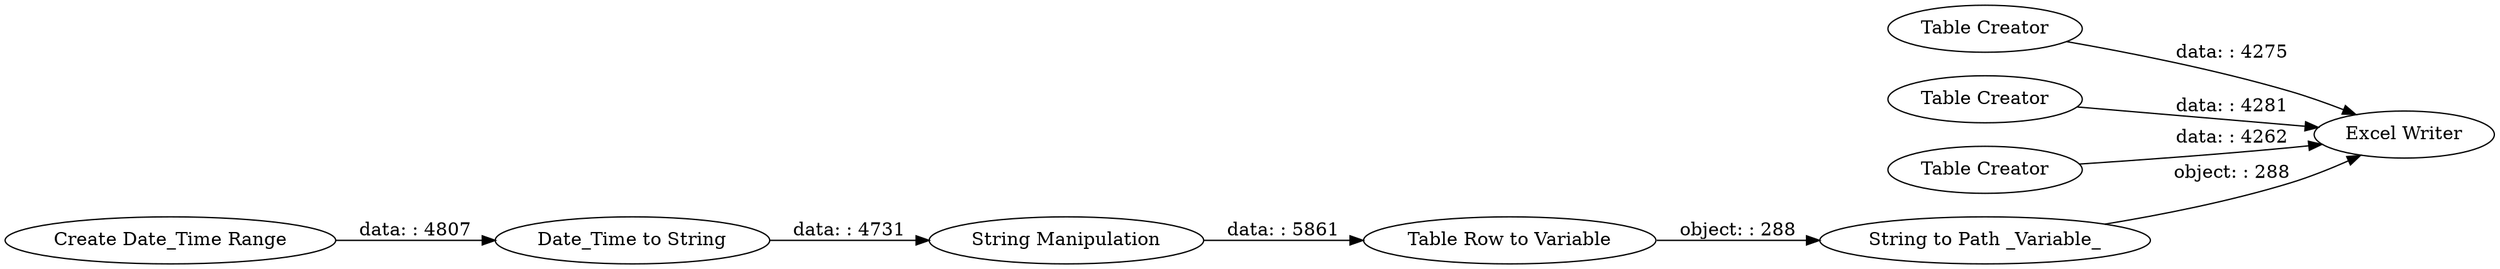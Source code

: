 digraph {
	"-1961435902997032095_2" [label="Table Creator"]
	"-1961435902997032095_3" [label="Table Creator"]
	"-1961435902997032095_7" [label="Table Row to Variable"]
	"-1961435902997032095_5" [label="Date_Time to String"]
	"-1961435902997032095_6" [label="String Manipulation"]
	"-1961435902997032095_9" [label="Excel Writer"]
	"-1961435902997032095_4" [label="Create Date_Time Range"]
	"-1961435902997032095_1" [label="Table Creator"]
	"-1961435902997032095_8" [label="String to Path _Variable_"]
	"-1961435902997032095_2" -> "-1961435902997032095_9" [label="data: : 4275"]
	"-1961435902997032095_5" -> "-1961435902997032095_6" [label="data: : 4731"]
	"-1961435902997032095_7" -> "-1961435902997032095_8" [label="object: : 288"]
	"-1961435902997032095_6" -> "-1961435902997032095_7" [label="data: : 5861"]
	"-1961435902997032095_8" -> "-1961435902997032095_9" [label="object: : 288"]
	"-1961435902997032095_4" -> "-1961435902997032095_5" [label="data: : 4807"]
	"-1961435902997032095_1" -> "-1961435902997032095_9" [label="data: : 4262"]
	"-1961435902997032095_3" -> "-1961435902997032095_9" [label="data: : 4281"]
	rankdir=LR
}
